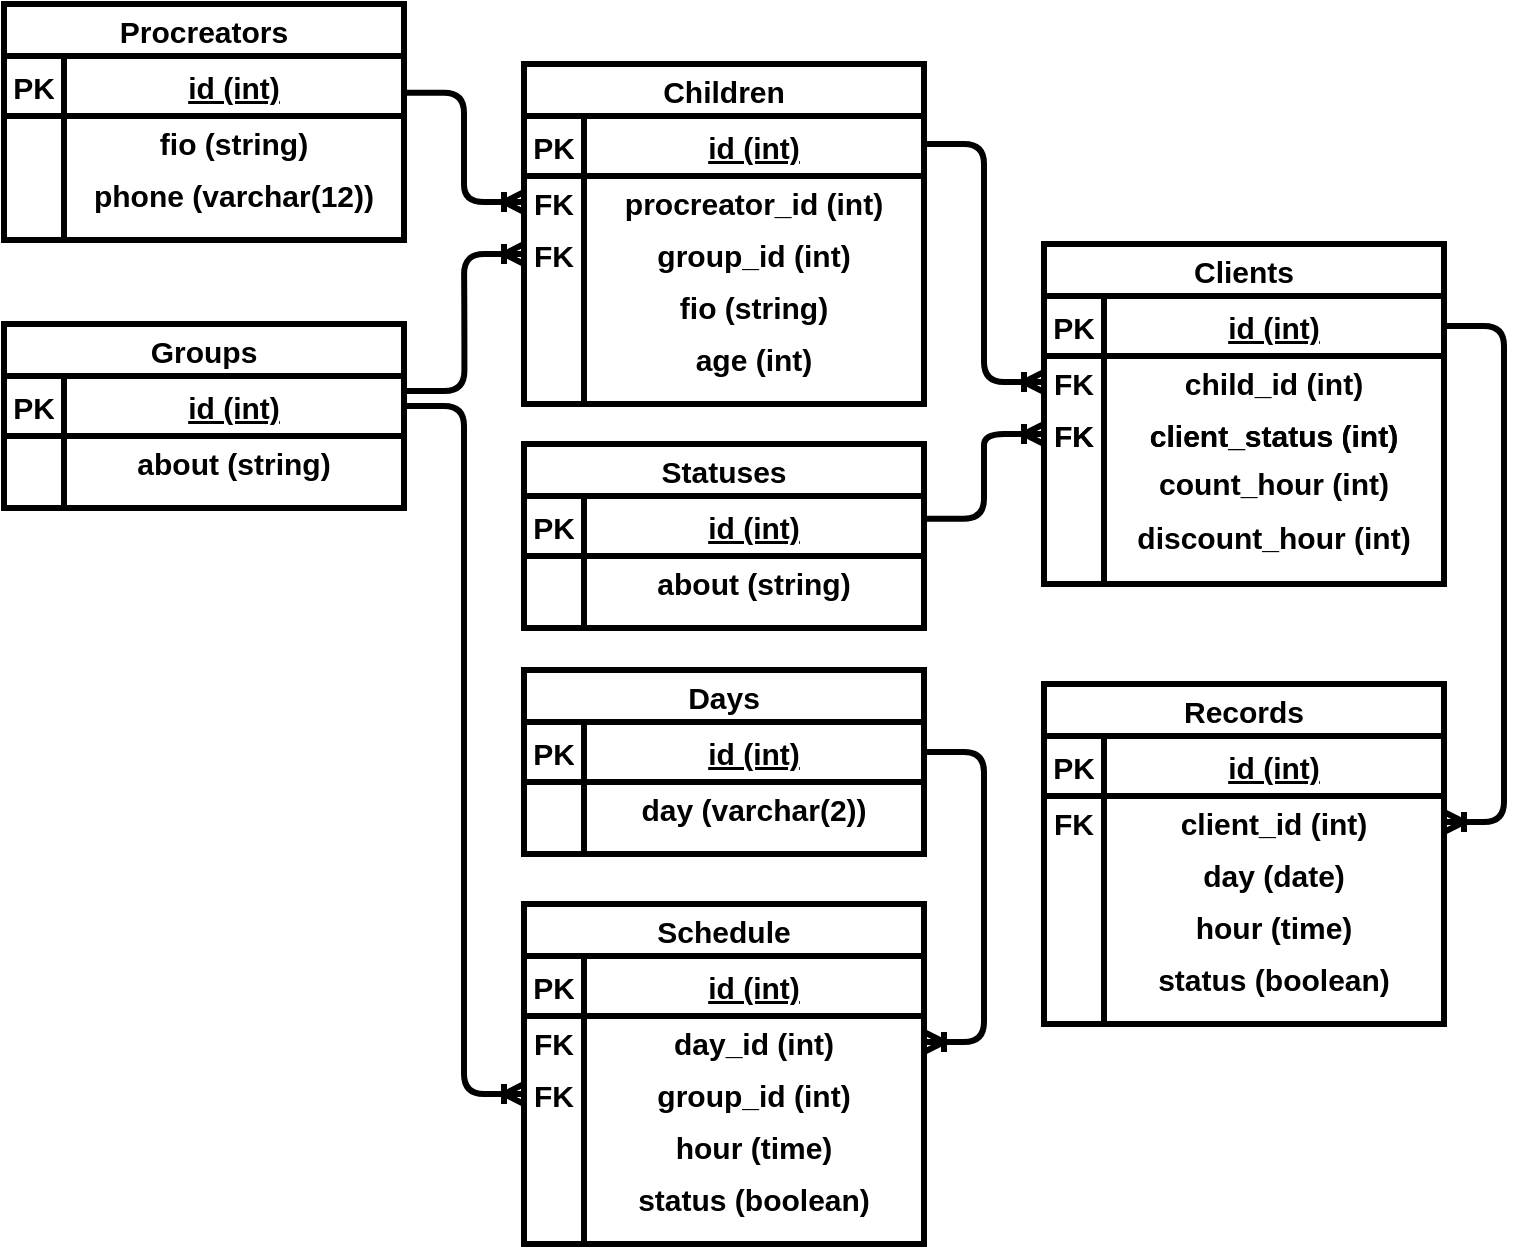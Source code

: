 <mxfile version="13.2.6" type="github">
  <diagram id="PJze8_PbKiR1325xx4xN" name="Page-1">
    <mxGraphModel dx="604" dy="959" grid="1" gridSize="10" guides="1" tooltips="1" connect="1" arrows="1" fold="1" page="1" pageScale="1" pageWidth="827" pageHeight="1169" math="0" shadow="0">
      <root>
        <mxCell id="0" />
        <mxCell id="1" parent="0" />
        <mxCell id="rnPItVgiRQsCZyyG9S52-30" value="Children" style="swimlane;fontStyle=1;childLayout=stackLayout;horizontal=1;startSize=26;horizontalStack=0;resizeParent=1;resizeParentMax=0;resizeLast=0;collapsible=1;marginBottom=0;align=center;fontSize=15;labelBackgroundColor=none;labelBorderColor=none;verticalAlign=middle;strokeWidth=3;" parent="1" vertex="1">
          <mxGeometry x="540" y="190" width="200" height="170" as="geometry" />
        </mxCell>
        <mxCell id="rnPItVgiRQsCZyyG9S52-31" value="id (int)" style="shape=partialRectangle;top=0;left=0;right=0;bottom=1;align=center;verticalAlign=middle;fillColor=none;spacingLeft=34;spacingRight=4;overflow=hidden;rotatable=0;points=[[0,0.5],[1,0.5]];portConstraint=eastwest;dropTarget=0;fontStyle=5;fontSize=15;labelBackgroundColor=none;labelBorderColor=none;strokeWidth=3;" parent="rnPItVgiRQsCZyyG9S52-30" vertex="1">
          <mxGeometry y="26" width="200" height="30" as="geometry" />
        </mxCell>
        <mxCell id="rnPItVgiRQsCZyyG9S52-32" value="PK" style="shape=partialRectangle;top=0;left=0;bottom=0;fillColor=none;align=center;verticalAlign=middle;spacingLeft=4;spacingRight=4;overflow=hidden;rotatable=0;points=[];portConstraint=eastwest;part=1;fontSize=15;labelBackgroundColor=none;labelBorderColor=none;strokeWidth=3;fontStyle=1" parent="rnPItVgiRQsCZyyG9S52-31" vertex="1" connectable="0">
          <mxGeometry width="30" height="30" as="geometry" />
        </mxCell>
        <mxCell id="rnPItVgiRQsCZyyG9S52-39" value="procreator_id (int)" style="shape=partialRectangle;top=0;left=0;right=0;bottom=0;align=center;verticalAlign=middle;fillColor=none;spacingLeft=34;spacingRight=4;overflow=hidden;rotatable=0;points=[[0,0.5],[1,0.5]];portConstraint=eastwest;dropTarget=0;fontSize=15;labelBackgroundColor=none;labelBorderColor=none;strokeWidth=3;fontStyle=1" parent="rnPItVgiRQsCZyyG9S52-30" vertex="1">
          <mxGeometry y="56" width="200" height="26" as="geometry" />
        </mxCell>
        <mxCell id="rnPItVgiRQsCZyyG9S52-40" value="FK" style="shape=partialRectangle;top=0;left=0;bottom=0;fillColor=none;align=center;verticalAlign=middle;spacingLeft=4;spacingRight=4;overflow=hidden;rotatable=0;points=[];portConstraint=eastwest;part=1;fontSize=15;labelBackgroundColor=none;labelBorderColor=none;strokeWidth=3;fontStyle=1" parent="rnPItVgiRQsCZyyG9S52-39" vertex="1" connectable="0">
          <mxGeometry width="30" height="26" as="geometry" />
        </mxCell>
        <mxCell id="rnPItVgiRQsCZyyG9S52-41" value="group_id (int)" style="shape=partialRectangle;top=0;left=0;right=0;bottom=0;align=center;verticalAlign=middle;fillColor=none;spacingLeft=34;spacingRight=4;overflow=hidden;rotatable=0;points=[[0,0.5],[1,0.5]];portConstraint=eastwest;dropTarget=0;fontSize=15;labelBackgroundColor=none;labelBorderColor=none;strokeWidth=3;fontStyle=1" parent="rnPItVgiRQsCZyyG9S52-30" vertex="1">
          <mxGeometry y="82" width="200" height="26" as="geometry" />
        </mxCell>
        <mxCell id="rnPItVgiRQsCZyyG9S52-42" value="FK" style="shape=partialRectangle;top=0;left=0;bottom=0;fillColor=none;align=center;verticalAlign=middle;spacingLeft=4;spacingRight=4;overflow=hidden;rotatable=0;points=[];portConstraint=eastwest;part=1;fontSize=15;labelBackgroundColor=none;labelBorderColor=none;strokeWidth=3;fontStyle=1" parent="rnPItVgiRQsCZyyG9S52-41" vertex="1" connectable="0">
          <mxGeometry width="30" height="26" as="geometry" />
        </mxCell>
        <mxCell id="rnPItVgiRQsCZyyG9S52-33" value="fio (string)" style="shape=partialRectangle;top=0;left=0;right=0;bottom=0;align=center;verticalAlign=middle;fillColor=none;spacingLeft=34;spacingRight=4;overflow=hidden;rotatable=0;points=[[0,0.5],[1,0.5]];portConstraint=eastwest;dropTarget=0;fontSize=15;labelBackgroundColor=none;labelBorderColor=none;strokeWidth=3;fontStyle=1" parent="rnPItVgiRQsCZyyG9S52-30" vertex="1">
          <mxGeometry y="108" width="200" height="26" as="geometry" />
        </mxCell>
        <mxCell id="rnPItVgiRQsCZyyG9S52-34" value="" style="shape=partialRectangle;top=0;left=0;bottom=0;fillColor=none;align=center;verticalAlign=middle;spacingLeft=4;spacingRight=4;overflow=hidden;rotatable=0;points=[];portConstraint=eastwest;part=1;fontSize=15;labelBackgroundColor=none;labelBorderColor=none;strokeWidth=3;fontStyle=1" parent="rnPItVgiRQsCZyyG9S52-33" vertex="1" connectable="0">
          <mxGeometry width="30" height="26" as="geometry" />
        </mxCell>
        <mxCell id="rnPItVgiRQsCZyyG9S52-35" value="age (int)" style="shape=partialRectangle;top=0;left=0;right=0;bottom=0;align=center;verticalAlign=middle;fillColor=none;spacingLeft=34;spacingRight=4;overflow=hidden;rotatable=0;points=[[0,0.5],[1,0.5]];portConstraint=eastwest;dropTarget=0;fontSize=15;labelBackgroundColor=none;labelBorderColor=none;strokeWidth=3;fontStyle=1" parent="rnPItVgiRQsCZyyG9S52-30" vertex="1">
          <mxGeometry y="134" width="200" height="26" as="geometry" />
        </mxCell>
        <mxCell id="rnPItVgiRQsCZyyG9S52-36" value="" style="shape=partialRectangle;top=0;left=0;bottom=0;fillColor=none;align=center;verticalAlign=middle;spacingLeft=4;spacingRight=4;overflow=hidden;rotatable=0;points=[];portConstraint=eastwest;part=1;fontSize=15;labelBackgroundColor=none;labelBorderColor=none;strokeWidth=3;fontStyle=1" parent="rnPItVgiRQsCZyyG9S52-35" vertex="1" connectable="0">
          <mxGeometry width="30" height="26" as="geometry" />
        </mxCell>
        <mxCell id="rnPItVgiRQsCZyyG9S52-37" value="" style="shape=partialRectangle;top=0;left=0;right=0;bottom=0;align=center;verticalAlign=middle;fillColor=none;spacingLeft=34;spacingRight=4;overflow=hidden;rotatable=0;points=[[0,0.5],[1,0.5]];portConstraint=eastwest;dropTarget=0;fontSize=15;labelBackgroundColor=none;labelBorderColor=none;strokeWidth=3;fontStyle=1" parent="rnPItVgiRQsCZyyG9S52-30" vertex="1">
          <mxGeometry y="160" width="200" height="10" as="geometry" />
        </mxCell>
        <mxCell id="rnPItVgiRQsCZyyG9S52-38" value="" style="shape=partialRectangle;top=0;left=0;bottom=0;fillColor=none;align=center;verticalAlign=middle;spacingLeft=4;spacingRight=4;overflow=hidden;rotatable=0;points=[];portConstraint=eastwest;part=1;fontSize=15;labelBackgroundColor=none;labelBorderColor=none;strokeWidth=3;fontStyle=1" parent="rnPItVgiRQsCZyyG9S52-37" vertex="1" connectable="0">
          <mxGeometry width="30" height="10" as="geometry" />
        </mxCell>
        <mxCell id="rnPItVgiRQsCZyyG9S52-2" value="Procreators" style="swimlane;fontStyle=1;childLayout=stackLayout;horizontal=1;startSize=26;horizontalStack=0;resizeParent=1;resizeParentMax=0;resizeLast=0;collapsible=1;marginBottom=0;align=center;fontSize=15;labelBackgroundColor=none;labelBorderColor=none;verticalAlign=middle;strokeWidth=3;" parent="1" vertex="1">
          <mxGeometry x="280" y="160" width="200" height="118" as="geometry" />
        </mxCell>
        <mxCell id="rnPItVgiRQsCZyyG9S52-3" value="id (int)" style="shape=partialRectangle;top=0;left=0;right=0;bottom=1;align=center;verticalAlign=middle;fillColor=none;spacingLeft=34;spacingRight=4;overflow=hidden;rotatable=0;points=[[0,0.5],[1,0.5]];portConstraint=eastwest;dropTarget=0;fontStyle=5;fontSize=15;labelBackgroundColor=none;labelBorderColor=none;strokeWidth=3;" parent="rnPItVgiRQsCZyyG9S52-2" vertex="1">
          <mxGeometry y="26" width="200" height="30" as="geometry" />
        </mxCell>
        <mxCell id="rnPItVgiRQsCZyyG9S52-4" value="PK" style="shape=partialRectangle;top=0;left=0;bottom=0;fillColor=none;align=center;verticalAlign=middle;spacingLeft=4;spacingRight=4;overflow=hidden;rotatable=0;points=[];portConstraint=eastwest;part=1;fontSize=15;labelBackgroundColor=none;labelBorderColor=none;strokeWidth=3;fontStyle=1" parent="rnPItVgiRQsCZyyG9S52-3" vertex="1" connectable="0">
          <mxGeometry width="30" height="30" as="geometry" />
        </mxCell>
        <mxCell id="rnPItVgiRQsCZyyG9S52-5" value="fio (string)" style="shape=partialRectangle;top=0;left=0;right=0;bottom=0;align=center;verticalAlign=middle;fillColor=none;spacingLeft=34;spacingRight=4;overflow=hidden;rotatable=0;points=[[0,0.5],[1,0.5]];portConstraint=eastwest;dropTarget=0;fontSize=15;labelBackgroundColor=none;labelBorderColor=none;strokeWidth=3;fontStyle=1" parent="rnPItVgiRQsCZyyG9S52-2" vertex="1">
          <mxGeometry y="56" width="200" height="26" as="geometry" />
        </mxCell>
        <mxCell id="rnPItVgiRQsCZyyG9S52-6" value="" style="shape=partialRectangle;top=0;left=0;bottom=0;fillColor=none;align=center;verticalAlign=middle;spacingLeft=4;spacingRight=4;overflow=hidden;rotatable=0;points=[];portConstraint=eastwest;part=1;fontSize=15;labelBackgroundColor=none;labelBorderColor=none;strokeWidth=3;fontStyle=1" parent="rnPItVgiRQsCZyyG9S52-5" vertex="1" connectable="0">
          <mxGeometry width="30" height="26" as="geometry" />
        </mxCell>
        <mxCell id="rnPItVgiRQsCZyyG9S52-7" value="phone (varchar(12))" style="shape=partialRectangle;top=0;left=0;right=0;bottom=0;align=center;verticalAlign=middle;fillColor=none;spacingLeft=34;spacingRight=4;overflow=hidden;rotatable=0;points=[[0,0.5],[1,0.5]];portConstraint=eastwest;dropTarget=0;fontSize=15;labelBackgroundColor=none;labelBorderColor=none;strokeWidth=3;fontStyle=1" parent="rnPItVgiRQsCZyyG9S52-2" vertex="1">
          <mxGeometry y="82" width="200" height="26" as="geometry" />
        </mxCell>
        <mxCell id="rnPItVgiRQsCZyyG9S52-8" value="" style="shape=partialRectangle;top=0;left=0;bottom=0;fillColor=none;align=center;verticalAlign=middle;spacingLeft=4;spacingRight=4;overflow=hidden;rotatable=0;points=[];portConstraint=eastwest;part=1;fontSize=15;labelBackgroundColor=none;labelBorderColor=none;strokeWidth=3;fontStyle=1" parent="rnPItVgiRQsCZyyG9S52-7" vertex="1" connectable="0">
          <mxGeometry width="30" height="26" as="geometry" />
        </mxCell>
        <mxCell id="rnPItVgiRQsCZyyG9S52-11" value="" style="shape=partialRectangle;top=0;left=0;right=0;bottom=0;align=center;verticalAlign=middle;fillColor=none;spacingLeft=34;spacingRight=4;overflow=hidden;rotatable=0;points=[[0,0.5],[1,0.5]];portConstraint=eastwest;dropTarget=0;fontSize=15;labelBackgroundColor=none;labelBorderColor=none;strokeWidth=3;fontStyle=1" parent="rnPItVgiRQsCZyyG9S52-2" vertex="1">
          <mxGeometry y="108" width="200" height="10" as="geometry" />
        </mxCell>
        <mxCell id="rnPItVgiRQsCZyyG9S52-12" value="" style="shape=partialRectangle;top=0;left=0;bottom=0;fillColor=none;align=center;verticalAlign=middle;spacingLeft=4;spacingRight=4;overflow=hidden;rotatable=0;points=[];portConstraint=eastwest;part=1;fontSize=15;labelBackgroundColor=none;labelBorderColor=none;strokeWidth=3;fontStyle=1" parent="rnPItVgiRQsCZyyG9S52-11" vertex="1" connectable="0">
          <mxGeometry width="30" height="10" as="geometry" />
        </mxCell>
        <mxCell id="rnPItVgiRQsCZyyG9S52-20" value="Groups" style="swimlane;fontStyle=1;childLayout=stackLayout;horizontal=1;startSize=26;horizontalStack=0;resizeParent=1;resizeParentMax=0;resizeLast=0;collapsible=1;marginBottom=0;align=center;fontSize=15;labelBackgroundColor=none;labelBorderColor=none;verticalAlign=middle;strokeWidth=3;" parent="1" vertex="1">
          <mxGeometry x="280" y="320" width="200" height="92" as="geometry" />
        </mxCell>
        <mxCell id="rnPItVgiRQsCZyyG9S52-21" value="id (int)" style="shape=partialRectangle;top=0;left=0;right=0;bottom=1;align=center;verticalAlign=middle;fillColor=none;spacingLeft=34;spacingRight=4;overflow=hidden;rotatable=0;points=[[0,0.5],[1,0.5]];portConstraint=eastwest;dropTarget=0;fontStyle=5;fontSize=15;labelBackgroundColor=none;labelBorderColor=none;strokeWidth=3;" parent="rnPItVgiRQsCZyyG9S52-20" vertex="1">
          <mxGeometry y="26" width="200" height="30" as="geometry" />
        </mxCell>
        <mxCell id="rnPItVgiRQsCZyyG9S52-22" value="PK" style="shape=partialRectangle;top=0;left=0;bottom=0;fillColor=none;align=center;verticalAlign=middle;spacingLeft=4;spacingRight=4;overflow=hidden;rotatable=0;points=[];portConstraint=eastwest;part=1;fontSize=15;labelBackgroundColor=none;labelBorderColor=none;strokeWidth=3;fontStyle=1" parent="rnPItVgiRQsCZyyG9S52-21" vertex="1" connectable="0">
          <mxGeometry width="30" height="30" as="geometry" />
        </mxCell>
        <mxCell id="rnPItVgiRQsCZyyG9S52-23" value="about (string)" style="shape=partialRectangle;top=0;left=0;right=0;bottom=0;align=center;verticalAlign=middle;fillColor=none;spacingLeft=34;spacingRight=4;overflow=hidden;rotatable=0;points=[[0,0.5],[1,0.5]];portConstraint=eastwest;dropTarget=0;fontSize=15;labelBackgroundColor=none;labelBorderColor=none;strokeWidth=3;fontStyle=1" parent="rnPItVgiRQsCZyyG9S52-20" vertex="1">
          <mxGeometry y="56" width="200" height="26" as="geometry" />
        </mxCell>
        <mxCell id="rnPItVgiRQsCZyyG9S52-24" value="" style="shape=partialRectangle;top=0;left=0;bottom=0;fillColor=none;align=center;verticalAlign=middle;spacingLeft=4;spacingRight=4;overflow=hidden;rotatable=0;points=[];portConstraint=eastwest;part=1;fontSize=15;labelBackgroundColor=none;labelBorderColor=none;strokeWidth=3;fontStyle=1" parent="rnPItVgiRQsCZyyG9S52-23" vertex="1" connectable="0">
          <mxGeometry width="30" height="26" as="geometry" />
        </mxCell>
        <mxCell id="rnPItVgiRQsCZyyG9S52-27" value="" style="shape=partialRectangle;top=0;left=0;right=0;bottom=0;align=center;verticalAlign=middle;fillColor=none;spacingLeft=34;spacingRight=4;overflow=hidden;rotatable=0;points=[[0,0.5],[1,0.5]];portConstraint=eastwest;dropTarget=0;fontSize=15;labelBackgroundColor=none;labelBorderColor=none;strokeWidth=3;fontStyle=1" parent="rnPItVgiRQsCZyyG9S52-20" vertex="1">
          <mxGeometry y="82" width="200" height="10" as="geometry" />
        </mxCell>
        <mxCell id="rnPItVgiRQsCZyyG9S52-28" value="" style="shape=partialRectangle;top=0;left=0;bottom=0;fillColor=none;align=center;verticalAlign=middle;spacingLeft=4;spacingRight=4;overflow=hidden;rotatable=0;points=[];portConstraint=eastwest;part=1;fontSize=15;labelBackgroundColor=none;labelBorderColor=none;strokeWidth=3;fontStyle=1" parent="rnPItVgiRQsCZyyG9S52-27" vertex="1" connectable="0">
          <mxGeometry width="30" height="10" as="geometry" />
        </mxCell>
        <mxCell id="rnPItVgiRQsCZyyG9S52-96" value="" style="edgeStyle=entityRelationEdgeStyle;fontSize=15;endArrow=ERoneToMany;align=center;exitX=1;exitY=0.611;exitDx=0;exitDy=0;exitPerimeter=0;labelBackgroundColor=none;labelBorderColor=none;verticalAlign=middle;strokeWidth=3;fontStyle=1" parent="1" source="rnPItVgiRQsCZyyG9S52-3" target="rnPItVgiRQsCZyyG9S52-39" edge="1">
          <mxGeometry width="100" height="100" relative="1" as="geometry">
            <mxPoint x="480" y="210" as="sourcePoint" />
            <mxPoint x="580" y="100" as="targetPoint" />
          </mxGeometry>
        </mxCell>
        <mxCell id="rnPItVgiRQsCZyyG9S52-97" value="" style="edgeStyle=entityRelationEdgeStyle;fontSize=15;endArrow=ERoneToMany;align=center;exitX=1.001;exitY=0.249;exitDx=0;exitDy=0;labelBackgroundColor=none;labelBorderColor=none;verticalAlign=middle;entryX=0;entryY=0.5;entryDx=0;entryDy=0;exitPerimeter=0;strokeWidth=3;fontStyle=1" parent="1" source="rnPItVgiRQsCZyyG9S52-21" target="rnPItVgiRQsCZyyG9S52-41" edge="1">
          <mxGeometry width="100" height="100" relative="1" as="geometry">
            <mxPoint x="520" y="385.33" as="sourcePoint" />
            <mxPoint x="580" y="440" as="targetPoint" />
          </mxGeometry>
        </mxCell>
        <mxCell id="rnPItVgiRQsCZyyG9S52-67" value="Statuses" style="swimlane;fontStyle=1;childLayout=stackLayout;horizontal=1;startSize=26;horizontalStack=0;resizeParent=1;resizeParentMax=0;resizeLast=0;collapsible=1;marginBottom=0;align=center;fontSize=15;labelBackgroundColor=none;labelBorderColor=none;verticalAlign=middle;strokeWidth=3;" parent="1" vertex="1">
          <mxGeometry x="540" y="380" width="200" height="92" as="geometry" />
        </mxCell>
        <mxCell id="rnPItVgiRQsCZyyG9S52-68" value="id (int)" style="shape=partialRectangle;top=0;left=0;right=0;bottom=1;align=center;verticalAlign=middle;fillColor=none;spacingLeft=34;spacingRight=4;overflow=hidden;rotatable=0;points=[[0,0.5],[1,0.5]];portConstraint=eastwest;dropTarget=0;fontStyle=5;fontSize=15;labelBackgroundColor=none;labelBorderColor=none;strokeWidth=3;" parent="rnPItVgiRQsCZyyG9S52-67" vertex="1">
          <mxGeometry y="26" width="200" height="30" as="geometry" />
        </mxCell>
        <mxCell id="rnPItVgiRQsCZyyG9S52-69" value="PK" style="shape=partialRectangle;top=0;left=0;bottom=0;fillColor=none;align=center;verticalAlign=middle;spacingLeft=4;spacingRight=4;overflow=hidden;rotatable=0;points=[];portConstraint=eastwest;part=1;fontSize=15;labelBackgroundColor=none;labelBorderColor=none;strokeWidth=3;fontStyle=1" parent="rnPItVgiRQsCZyyG9S52-68" vertex="1" connectable="0">
          <mxGeometry width="30" height="30" as="geometry" />
        </mxCell>
        <mxCell id="rnPItVgiRQsCZyyG9S52-70" value="about (string)" style="shape=partialRectangle;top=0;left=0;right=0;bottom=0;align=center;verticalAlign=middle;fillColor=none;spacingLeft=34;spacingRight=4;overflow=hidden;rotatable=0;points=[[0,0.5],[1,0.5]];portConstraint=eastwest;dropTarget=0;fontSize=15;labelBackgroundColor=none;labelBorderColor=none;strokeWidth=3;fontStyle=1" parent="rnPItVgiRQsCZyyG9S52-67" vertex="1">
          <mxGeometry y="56" width="200" height="26" as="geometry" />
        </mxCell>
        <mxCell id="rnPItVgiRQsCZyyG9S52-71" value="" style="shape=partialRectangle;top=0;left=0;bottom=0;fillColor=none;align=center;verticalAlign=middle;spacingLeft=4;spacingRight=4;overflow=hidden;rotatable=0;points=[];portConstraint=eastwest;part=1;fontSize=15;labelBackgroundColor=none;labelBorderColor=none;strokeWidth=3;fontStyle=1" parent="rnPItVgiRQsCZyyG9S52-70" vertex="1" connectable="0">
          <mxGeometry width="30" height="26" as="geometry" />
        </mxCell>
        <mxCell id="rnPItVgiRQsCZyyG9S52-72" value="" style="shape=partialRectangle;top=0;left=0;right=0;bottom=0;align=center;verticalAlign=middle;fillColor=none;spacingLeft=34;spacingRight=4;overflow=hidden;rotatable=0;points=[[0,0.5],[1,0.5]];portConstraint=eastwest;dropTarget=0;fontSize=15;labelBackgroundColor=none;labelBorderColor=none;strokeWidth=3;fontStyle=1" parent="rnPItVgiRQsCZyyG9S52-67" vertex="1">
          <mxGeometry y="82" width="200" height="10" as="geometry" />
        </mxCell>
        <mxCell id="rnPItVgiRQsCZyyG9S52-73" value="" style="shape=partialRectangle;top=0;left=0;bottom=0;fillColor=none;align=center;verticalAlign=middle;spacingLeft=4;spacingRight=4;overflow=hidden;rotatable=0;points=[];portConstraint=eastwest;part=1;fontSize=15;labelBackgroundColor=none;labelBorderColor=none;strokeWidth=3;fontStyle=1" parent="rnPItVgiRQsCZyyG9S52-72" vertex="1" connectable="0">
          <mxGeometry width="30" height="10" as="geometry" />
        </mxCell>
        <mxCell id="rnPItVgiRQsCZyyG9S52-43" value="Days" style="swimlane;fontStyle=1;childLayout=stackLayout;horizontal=1;startSize=26;horizontalStack=0;resizeParent=1;resizeParentMax=0;resizeLast=0;collapsible=1;marginBottom=0;align=center;fontSize=15;labelBackgroundColor=none;labelBorderColor=none;verticalAlign=middle;strokeWidth=3;" parent="1" vertex="1">
          <mxGeometry x="540" y="493" width="200" height="92" as="geometry" />
        </mxCell>
        <mxCell id="rnPItVgiRQsCZyyG9S52-44" value="id (int)" style="shape=partialRectangle;top=0;left=0;right=0;bottom=1;align=center;verticalAlign=middle;fillColor=none;spacingLeft=34;spacingRight=4;overflow=hidden;rotatable=0;points=[[0,0.5],[1,0.5]];portConstraint=eastwest;dropTarget=0;fontStyle=5;fontSize=15;labelBackgroundColor=none;labelBorderColor=none;strokeWidth=3;" parent="rnPItVgiRQsCZyyG9S52-43" vertex="1">
          <mxGeometry y="26" width="200" height="30" as="geometry" />
        </mxCell>
        <mxCell id="rnPItVgiRQsCZyyG9S52-45" value="PK" style="shape=partialRectangle;top=0;left=0;bottom=0;fillColor=none;align=center;verticalAlign=middle;spacingLeft=4;spacingRight=4;overflow=hidden;rotatable=0;points=[];portConstraint=eastwest;part=1;fontSize=15;labelBackgroundColor=none;labelBorderColor=none;strokeWidth=3;fontStyle=1" parent="rnPItVgiRQsCZyyG9S52-44" vertex="1" connectable="0">
          <mxGeometry width="30" height="30" as="geometry" />
        </mxCell>
        <mxCell id="rnPItVgiRQsCZyyG9S52-46" value="day (varchar(2))" style="shape=partialRectangle;top=0;left=0;right=0;bottom=0;align=center;verticalAlign=middle;fillColor=none;spacingLeft=34;spacingRight=4;overflow=hidden;rotatable=0;points=[[0,0.5],[1,0.5]];portConstraint=eastwest;dropTarget=0;fontSize=15;labelBackgroundColor=none;labelBorderColor=none;strokeWidth=3;fontStyle=1" parent="rnPItVgiRQsCZyyG9S52-43" vertex="1">
          <mxGeometry y="56" width="200" height="26" as="geometry" />
        </mxCell>
        <mxCell id="rnPItVgiRQsCZyyG9S52-47" value="" style="shape=partialRectangle;top=0;left=0;bottom=0;fillColor=none;align=center;verticalAlign=middle;spacingLeft=4;spacingRight=4;overflow=hidden;rotatable=0;points=[];portConstraint=eastwest;part=1;fontSize=15;labelBackgroundColor=none;labelBorderColor=none;strokeWidth=3;fontStyle=1" parent="rnPItVgiRQsCZyyG9S52-46" vertex="1" connectable="0">
          <mxGeometry width="30" height="26" as="geometry" />
        </mxCell>
        <mxCell id="rnPItVgiRQsCZyyG9S52-48" value="" style="shape=partialRectangle;top=0;left=0;right=0;bottom=0;align=center;verticalAlign=middle;fillColor=none;spacingLeft=34;spacingRight=4;overflow=hidden;rotatable=0;points=[[0,0.5],[1,0.5]];portConstraint=eastwest;dropTarget=0;fontSize=15;labelBackgroundColor=none;labelBorderColor=none;strokeWidth=3;fontStyle=1" parent="rnPItVgiRQsCZyyG9S52-43" vertex="1">
          <mxGeometry y="82" width="200" height="10" as="geometry" />
        </mxCell>
        <mxCell id="rnPItVgiRQsCZyyG9S52-49" value="" style="shape=partialRectangle;top=0;left=0;bottom=0;fillColor=none;align=center;verticalAlign=middle;spacingLeft=4;spacingRight=4;overflow=hidden;rotatable=0;points=[];portConstraint=eastwest;part=1;fontSize=15;labelBackgroundColor=none;labelBorderColor=none;strokeWidth=3;fontStyle=1" parent="rnPItVgiRQsCZyyG9S52-48" vertex="1" connectable="0">
          <mxGeometry width="30" height="10" as="geometry" />
        </mxCell>
        <mxCell id="rnPItVgiRQsCZyyG9S52-50" value="Schedule" style="swimlane;fontStyle=1;childLayout=stackLayout;horizontal=1;startSize=26;horizontalStack=0;resizeParent=1;resizeParentMax=0;resizeLast=0;collapsible=1;marginBottom=0;align=center;fontSize=15;labelBackgroundColor=none;labelBorderColor=none;verticalAlign=middle;strokeWidth=3;" parent="1" vertex="1">
          <mxGeometry x="540" y="610" width="200" height="170" as="geometry" />
        </mxCell>
        <mxCell id="rnPItVgiRQsCZyyG9S52-51" value="id (int)" style="shape=partialRectangle;top=0;left=0;right=0;bottom=1;align=center;verticalAlign=middle;fillColor=none;spacingLeft=34;spacingRight=4;overflow=hidden;rotatable=0;points=[[0,0.5],[1,0.5]];portConstraint=eastwest;dropTarget=0;fontStyle=5;fontSize=15;labelBackgroundColor=none;labelBorderColor=none;strokeWidth=3;" parent="rnPItVgiRQsCZyyG9S52-50" vertex="1">
          <mxGeometry y="26" width="200" height="30" as="geometry" />
        </mxCell>
        <mxCell id="rnPItVgiRQsCZyyG9S52-52" value="PK" style="shape=partialRectangle;top=0;left=0;bottom=0;fillColor=none;align=center;verticalAlign=middle;spacingLeft=4;spacingRight=4;overflow=hidden;rotatable=0;points=[];portConstraint=eastwest;part=1;fontSize=15;labelBackgroundColor=none;labelBorderColor=none;strokeWidth=3;fontStyle=1" parent="rnPItVgiRQsCZyyG9S52-51" vertex="1" connectable="0">
          <mxGeometry width="30" height="30" as="geometry" />
        </mxCell>
        <mxCell id="rnPItVgiRQsCZyyG9S52-53" value="day_id (int)" style="shape=partialRectangle;top=0;left=0;right=0;bottom=0;align=center;verticalAlign=middle;fillColor=none;spacingLeft=34;spacingRight=4;overflow=hidden;rotatable=0;points=[[0,0.5],[1,0.5]];portConstraint=eastwest;dropTarget=0;fontSize=15;labelBackgroundColor=none;labelBorderColor=none;strokeWidth=3;fontStyle=1" parent="rnPItVgiRQsCZyyG9S52-50" vertex="1">
          <mxGeometry y="56" width="200" height="26" as="geometry" />
        </mxCell>
        <mxCell id="rnPItVgiRQsCZyyG9S52-54" value="FK" style="shape=partialRectangle;top=0;left=0;bottom=0;fillColor=none;align=center;verticalAlign=middle;spacingLeft=4;spacingRight=4;overflow=hidden;rotatable=0;points=[];portConstraint=eastwest;part=1;fontSize=15;labelBackgroundColor=none;labelBorderColor=none;strokeWidth=3;fontStyle=1" parent="rnPItVgiRQsCZyyG9S52-53" vertex="1" connectable="0">
          <mxGeometry width="30" height="26" as="geometry" />
        </mxCell>
        <mxCell id="rnPItVgiRQsCZyyG9S52-55" value="group_id (int)" style="shape=partialRectangle;top=0;left=0;right=0;bottom=0;align=center;verticalAlign=middle;fillColor=none;spacingLeft=34;spacingRight=4;overflow=hidden;rotatable=0;points=[[0,0.5],[1,0.5]];portConstraint=eastwest;dropTarget=0;fontSize=15;labelBackgroundColor=none;labelBorderColor=none;strokeWidth=3;fontStyle=1" parent="rnPItVgiRQsCZyyG9S52-50" vertex="1">
          <mxGeometry y="82" width="200" height="26" as="geometry" />
        </mxCell>
        <mxCell id="rnPItVgiRQsCZyyG9S52-56" value="FK" style="shape=partialRectangle;top=0;left=0;bottom=0;fillColor=none;align=center;verticalAlign=middle;spacingLeft=4;spacingRight=4;overflow=hidden;rotatable=0;points=[];portConstraint=eastwest;part=1;fontSize=15;labelBackgroundColor=none;labelBorderColor=none;strokeWidth=3;fontStyle=1" parent="rnPItVgiRQsCZyyG9S52-55" vertex="1" connectable="0">
          <mxGeometry width="30" height="26" as="geometry" />
        </mxCell>
        <mxCell id="rnPItVgiRQsCZyyG9S52-57" value="hour (time)" style="shape=partialRectangle;top=0;left=0;right=0;bottom=0;align=center;verticalAlign=middle;fillColor=none;spacingLeft=34;spacingRight=4;overflow=hidden;rotatable=0;points=[[0,0.5],[1,0.5]];portConstraint=eastwest;dropTarget=0;fontSize=15;labelBackgroundColor=none;labelBorderColor=none;strokeWidth=3;fontStyle=1" parent="rnPItVgiRQsCZyyG9S52-50" vertex="1">
          <mxGeometry y="108" width="200" height="26" as="geometry" />
        </mxCell>
        <mxCell id="rnPItVgiRQsCZyyG9S52-58" value="" style="shape=partialRectangle;top=0;left=0;bottom=0;fillColor=none;align=center;verticalAlign=middle;spacingLeft=4;spacingRight=4;overflow=hidden;rotatable=0;points=[];portConstraint=eastwest;part=1;fontSize=15;labelBackgroundColor=none;labelBorderColor=none;strokeWidth=3;fontStyle=1" parent="rnPItVgiRQsCZyyG9S52-57" vertex="1" connectable="0">
          <mxGeometry width="30" height="26" as="geometry" />
        </mxCell>
        <mxCell id="rnPItVgiRQsCZyyG9S52-59" value="status (boolean)" style="shape=partialRectangle;top=0;left=0;right=0;bottom=0;align=center;verticalAlign=middle;fillColor=none;spacingLeft=34;spacingRight=4;overflow=hidden;rotatable=0;points=[[0,0.5],[1,0.5]];portConstraint=eastwest;dropTarget=0;fontSize=15;labelBackgroundColor=none;labelBorderColor=none;strokeWidth=3;fontStyle=1" parent="rnPItVgiRQsCZyyG9S52-50" vertex="1">
          <mxGeometry y="134" width="200" height="26" as="geometry" />
        </mxCell>
        <mxCell id="rnPItVgiRQsCZyyG9S52-60" value="" style="shape=partialRectangle;top=0;left=0;bottom=0;fillColor=none;align=center;verticalAlign=middle;spacingLeft=4;spacingRight=4;overflow=hidden;rotatable=0;points=[];portConstraint=eastwest;part=1;fontSize=15;labelBackgroundColor=none;labelBorderColor=none;strokeWidth=3;fontStyle=1" parent="rnPItVgiRQsCZyyG9S52-59" vertex="1" connectable="0">
          <mxGeometry width="30" height="26" as="geometry" />
        </mxCell>
        <mxCell id="rnPItVgiRQsCZyyG9S52-61" value="" style="shape=partialRectangle;top=0;left=0;right=0;bottom=0;align=center;verticalAlign=middle;fillColor=none;spacingLeft=34;spacingRight=4;overflow=hidden;rotatable=0;points=[[0,0.5],[1,0.5]];portConstraint=eastwest;dropTarget=0;fontSize=15;labelBackgroundColor=none;labelBorderColor=none;strokeWidth=3;fontStyle=1" parent="rnPItVgiRQsCZyyG9S52-50" vertex="1">
          <mxGeometry y="160" width="200" height="10" as="geometry" />
        </mxCell>
        <mxCell id="rnPItVgiRQsCZyyG9S52-62" value="" style="shape=partialRectangle;top=0;left=0;bottom=0;fillColor=none;align=center;verticalAlign=middle;spacingLeft=4;spacingRight=4;overflow=hidden;rotatable=0;points=[];portConstraint=eastwest;part=1;fontSize=15;labelBackgroundColor=none;labelBorderColor=none;strokeWidth=3;fontStyle=1" parent="rnPItVgiRQsCZyyG9S52-61" vertex="1" connectable="0">
          <mxGeometry width="30" height="10" as="geometry" />
        </mxCell>
        <mxCell id="rnPItVgiRQsCZyyG9S52-98" value="" style="edgeStyle=entityRelationEdgeStyle;fontSize=15;endArrow=ERoneToMany;align=center;exitX=1;exitY=0.5;exitDx=0;exitDy=0;labelBackgroundColor=none;labelBorderColor=none;verticalAlign=middle;entryX=0;entryY=0.5;entryDx=0;entryDy=0;strokeWidth=3;fontStyle=1" parent="1" source="rnPItVgiRQsCZyyG9S52-21" target="rnPItVgiRQsCZyyG9S52-55" edge="1">
          <mxGeometry width="100" height="100" relative="1" as="geometry">
            <mxPoint x="400.0" y="558.47" as="sourcePoint" />
            <mxPoint x="480" y="560" as="targetPoint" />
          </mxGeometry>
        </mxCell>
        <mxCell id="rnPItVgiRQsCZyyG9S52-74" value="Clients" style="swimlane;fontStyle=1;childLayout=stackLayout;horizontal=1;startSize=26;horizontalStack=0;resizeParent=1;resizeParentMax=0;resizeLast=0;collapsible=1;marginBottom=0;align=center;fontSize=15;labelBackgroundColor=none;labelBorderColor=none;verticalAlign=middle;strokeWidth=3;" parent="1" vertex="1">
          <mxGeometry x="800" y="280" width="200" height="170" as="geometry" />
        </mxCell>
        <mxCell id="rnPItVgiRQsCZyyG9S52-75" value="id (int)" style="shape=partialRectangle;top=0;left=0;right=0;bottom=1;align=center;verticalAlign=middle;fillColor=none;spacingLeft=34;spacingRight=4;overflow=hidden;rotatable=0;points=[[0,0.5],[1,0.5]];portConstraint=eastwest;dropTarget=0;fontStyle=5;fontSize=15;labelBackgroundColor=none;labelBorderColor=none;strokeWidth=3;" parent="rnPItVgiRQsCZyyG9S52-74" vertex="1">
          <mxGeometry y="26" width="200" height="30" as="geometry" />
        </mxCell>
        <mxCell id="rnPItVgiRQsCZyyG9S52-76" value="PK" style="shape=partialRectangle;top=0;left=0;bottom=0;fillColor=none;align=center;verticalAlign=middle;spacingLeft=4;spacingRight=4;overflow=hidden;rotatable=0;points=[];portConstraint=eastwest;part=1;fontSize=15;labelBackgroundColor=none;labelBorderColor=none;strokeWidth=3;fontStyle=1" parent="rnPItVgiRQsCZyyG9S52-75" vertex="1" connectable="0">
          <mxGeometry width="30" height="30" as="geometry" />
        </mxCell>
        <mxCell id="rnPItVgiRQsCZyyG9S52-77" value="child_id (int)" style="shape=partialRectangle;top=0;left=0;right=0;bottom=0;align=center;verticalAlign=middle;fillColor=none;spacingLeft=34;spacingRight=4;overflow=hidden;rotatable=0;points=[[0,0.5],[1,0.5]];portConstraint=eastwest;dropTarget=0;fontSize=15;labelBackgroundColor=none;labelBorderColor=none;strokeWidth=3;fontStyle=1" parent="rnPItVgiRQsCZyyG9S52-74" vertex="1">
          <mxGeometry y="56" width="200" height="26" as="geometry" />
        </mxCell>
        <mxCell id="rnPItVgiRQsCZyyG9S52-78" value="FK" style="shape=partialRectangle;top=0;left=0;bottom=0;fillColor=none;align=center;verticalAlign=middle;spacingLeft=4;spacingRight=4;overflow=hidden;rotatable=0;points=[];portConstraint=eastwest;part=1;fontSize=15;labelBackgroundColor=none;labelBorderColor=none;strokeWidth=3;fontStyle=1" parent="rnPItVgiRQsCZyyG9S52-77" vertex="1" connectable="0">
          <mxGeometry width="30" height="26" as="geometry" />
        </mxCell>
        <mxCell id="rnPItVgiRQsCZyyG9S52-79" value="client_status (int)" style="shape=partialRectangle;top=0;left=0;right=0;bottom=0;align=center;verticalAlign=middle;fillColor=none;spacingLeft=34;spacingRight=4;overflow=hidden;rotatable=0;points=[[0,0.5],[1,0.5]];portConstraint=eastwest;dropTarget=0;fontSize=15;labelBackgroundColor=none;labelBorderColor=none;strokeWidth=3;fontStyle=1" parent="rnPItVgiRQsCZyyG9S52-74" vertex="1">
          <mxGeometry y="82" width="200" height="26" as="geometry" />
        </mxCell>
        <mxCell id="rnPItVgiRQsCZyyG9S52-80" value="FK" style="shape=partialRectangle;top=0;left=0;bottom=0;fillColor=none;align=center;verticalAlign=middle;spacingLeft=4;spacingRight=4;overflow=hidden;rotatable=0;points=[];portConstraint=eastwest;part=1;fontSize=15;labelBackgroundColor=none;labelBorderColor=none;strokeWidth=3;fontStyle=1" parent="rnPItVgiRQsCZyyG9S52-79" vertex="1" connectable="0">
          <mxGeometry width="30" height="26" as="geometry" />
        </mxCell>
        <mxCell id="rnPItVgiRQsCZyyG9S52-81" value="" style="shape=partialRectangle;top=0;left=0;right=0;bottom=0;align=center;verticalAlign=middle;fillColor=none;spacingLeft=34;spacingRight=4;overflow=hidden;rotatable=0;points=[[0,0.5],[1,0.5]];portConstraint=eastwest;dropTarget=0;fontSize=15;labelBackgroundColor=none;labelBorderColor=none;strokeWidth=3;fontStyle=1" parent="rnPItVgiRQsCZyyG9S52-74" vertex="1">
          <mxGeometry y="108" width="200" height="62" as="geometry" />
        </mxCell>
        <mxCell id="rnPItVgiRQsCZyyG9S52-82" value="" style="shape=partialRectangle;top=0;left=0;bottom=0;fillColor=none;align=center;verticalAlign=middle;spacingLeft=4;spacingRight=4;overflow=hidden;rotatable=0;points=[];portConstraint=eastwest;part=1;fontSize=15;labelBackgroundColor=none;labelBorderColor=none;strokeWidth=3;fontStyle=1" parent="rnPItVgiRQsCZyyG9S52-81" vertex="1" connectable="0">
          <mxGeometry width="30" height="62" as="geometry" />
        </mxCell>
        <mxCell id="rnPItVgiRQsCZyyG9S52-99" value="" style="edgeStyle=entityRelationEdgeStyle;fontSize=15;endArrow=ERoneToMany;align=center;exitX=1;exitY=0.5;exitDx=0;exitDy=0;labelBackgroundColor=none;labelBorderColor=none;verticalAlign=middle;strokeWidth=3;fontStyle=1" parent="1" source="rnPItVgiRQsCZyyG9S52-75" target="rnPItVgiRQsCZyyG9S52-90" edge="1">
          <mxGeometry width="100" height="100" relative="1" as="geometry">
            <mxPoint x="1050" y="343.33" as="sourcePoint" />
            <mxPoint x="1110" y="398" as="targetPoint" />
          </mxGeometry>
        </mxCell>
        <mxCell id="rnPItVgiRQsCZyyG9S52-100" value="" style="edgeStyle=entityRelationEdgeStyle;fontSize=15;endArrow=ERoneToMany;align=center;exitX=1;exitY=0.611;exitDx=0;exitDy=0;exitPerimeter=0;labelBackgroundColor=none;labelBorderColor=none;verticalAlign=middle;entryX=0;entryY=0.5;entryDx=0;entryDy=0;strokeWidth=3;fontStyle=1" parent="1" target="rnPItVgiRQsCZyyG9S52-77" edge="1">
          <mxGeometry width="100" height="100" relative="1" as="geometry">
            <mxPoint x="740" y="230.0" as="sourcePoint" />
            <mxPoint x="800" y="284.67" as="targetPoint" />
          </mxGeometry>
        </mxCell>
        <mxCell id="rnPItVgiRQsCZyyG9S52-111" value="" style="edgeStyle=entityRelationEdgeStyle;fontSize=15;endArrow=ERoneToMany;align=center;exitX=1;exitY=0.611;exitDx=0;exitDy=0;exitPerimeter=0;labelBackgroundColor=none;labelBorderColor=none;verticalAlign=middle;entryX=0;entryY=0.5;entryDx=0;entryDy=0;strokeWidth=3;fontStyle=1" parent="1" target="rnPItVgiRQsCZyyG9S52-79" edge="1">
          <mxGeometry width="100" height="100" relative="1" as="geometry">
            <mxPoint x="740" y="417.33" as="sourcePoint" />
            <mxPoint x="800" y="472" as="targetPoint" />
          </mxGeometry>
        </mxCell>
        <mxCell id="rnPItVgiRQsCZyyG9S52-112" value="" style="edgeStyle=entityRelationEdgeStyle;fontSize=15;endArrow=ERoneToMany;align=center;exitX=1;exitY=0.5;exitDx=0;exitDy=0;labelBackgroundColor=none;labelBorderColor=none;verticalAlign=middle;strokeWidth=3;fontStyle=1" parent="1" source="rnPItVgiRQsCZyyG9S52-44" target="rnPItVgiRQsCZyyG9S52-53" edge="1">
          <mxGeometry width="100" height="100" relative="1" as="geometry">
            <mxPoint x="760" y="557" as="sourcePoint" />
            <mxPoint x="790" y="680" as="targetPoint" />
          </mxGeometry>
        </mxCell>
        <mxCell id="rnPItVgiRQsCZyyG9S52-83" value="Records" style="swimlane;fontStyle=1;childLayout=stackLayout;horizontal=1;startSize=26;horizontalStack=0;resizeParent=1;resizeParentMax=0;resizeLast=0;collapsible=1;marginBottom=0;align=center;fontSize=15;labelBackgroundColor=none;labelBorderColor=none;verticalAlign=middle;strokeWidth=3;" parent="1" vertex="1">
          <mxGeometry x="800" y="500" width="200" height="170" as="geometry" />
        </mxCell>
        <mxCell id="rnPItVgiRQsCZyyG9S52-84" value="id (int)" style="shape=partialRectangle;top=0;left=0;right=0;bottom=1;align=center;verticalAlign=middle;fillColor=none;spacingLeft=34;spacingRight=4;overflow=hidden;rotatable=0;points=[[0,0.5],[1,0.5]];portConstraint=eastwest;dropTarget=0;fontStyle=5;fontSize=15;labelBackgroundColor=none;labelBorderColor=none;strokeWidth=3;" parent="rnPItVgiRQsCZyyG9S52-83" vertex="1">
          <mxGeometry y="26" width="200" height="30" as="geometry" />
        </mxCell>
        <mxCell id="rnPItVgiRQsCZyyG9S52-85" value="PK" style="shape=partialRectangle;top=0;left=0;bottom=0;fillColor=none;align=center;verticalAlign=middle;spacingLeft=4;spacingRight=4;overflow=hidden;rotatable=0;points=[];portConstraint=eastwest;part=1;fontSize=15;labelBackgroundColor=none;labelBorderColor=none;strokeWidth=3;fontStyle=1" parent="rnPItVgiRQsCZyyG9S52-84" vertex="1" connectable="0">
          <mxGeometry width="30" height="30" as="geometry" />
        </mxCell>
        <mxCell id="rnPItVgiRQsCZyyG9S52-90" value="client_id (int)" style="shape=partialRectangle;top=0;left=0;right=0;bottom=0;align=center;verticalAlign=middle;fillColor=none;spacingLeft=34;spacingRight=4;overflow=hidden;rotatable=0;points=[[0,0.5],[1,0.5]];portConstraint=eastwest;dropTarget=0;fontSize=15;labelBackgroundColor=none;labelBorderColor=none;strokeWidth=3;fontStyle=1" parent="rnPItVgiRQsCZyyG9S52-83" vertex="1">
          <mxGeometry y="56" width="200" height="26" as="geometry" />
        </mxCell>
        <mxCell id="rnPItVgiRQsCZyyG9S52-91" value="FK" style="shape=partialRectangle;top=0;left=0;bottom=0;fillColor=none;align=center;verticalAlign=middle;spacingLeft=4;spacingRight=4;overflow=hidden;rotatable=0;points=[];portConstraint=eastwest;part=1;fontSize=15;labelBackgroundColor=none;labelBorderColor=none;strokeWidth=3;fontStyle=1" parent="rnPItVgiRQsCZyyG9S52-90" vertex="1" connectable="0">
          <mxGeometry width="30" height="26" as="geometry" />
        </mxCell>
        <mxCell id="rnPItVgiRQsCZyyG9S52-86" value="day (date)" style="shape=partialRectangle;top=0;left=0;right=0;bottom=0;align=center;verticalAlign=middle;fillColor=none;spacingLeft=34;spacingRight=4;overflow=hidden;rotatable=0;points=[[0,0.5],[1,0.5]];portConstraint=eastwest;dropTarget=0;fontSize=15;labelBackgroundColor=none;labelBorderColor=none;strokeWidth=3;fontStyle=1" parent="rnPItVgiRQsCZyyG9S52-83" vertex="1">
          <mxGeometry y="82" width="200" height="26" as="geometry" />
        </mxCell>
        <mxCell id="rnPItVgiRQsCZyyG9S52-87" value="" style="shape=partialRectangle;top=0;left=0;bottom=0;fillColor=none;align=center;verticalAlign=middle;spacingLeft=4;spacingRight=4;overflow=hidden;rotatable=0;points=[];portConstraint=eastwest;part=1;fontSize=15;labelBackgroundColor=none;labelBorderColor=none;strokeWidth=3;fontStyle=1" parent="rnPItVgiRQsCZyyG9S52-86" vertex="1" connectable="0">
          <mxGeometry width="30" height="26" as="geometry" />
        </mxCell>
        <mxCell id="rnPItVgiRQsCZyyG9S52-88" value="hour (time)" style="shape=partialRectangle;top=0;left=0;right=0;bottom=0;align=center;verticalAlign=middle;fillColor=none;spacingLeft=34;spacingRight=4;overflow=hidden;rotatable=0;points=[[0,0.5],[1,0.5]];portConstraint=eastwest;dropTarget=0;fontSize=15;labelBackgroundColor=none;labelBorderColor=none;strokeWidth=3;fontStyle=1" parent="rnPItVgiRQsCZyyG9S52-83" vertex="1">
          <mxGeometry y="108" width="200" height="26" as="geometry" />
        </mxCell>
        <mxCell id="rnPItVgiRQsCZyyG9S52-89" value="" style="shape=partialRectangle;top=0;left=0;bottom=0;fillColor=none;align=center;verticalAlign=middle;spacingLeft=4;spacingRight=4;overflow=hidden;rotatable=0;points=[];portConstraint=eastwest;part=1;fontSize=15;labelBackgroundColor=none;labelBorderColor=none;strokeWidth=3;fontStyle=1" parent="rnPItVgiRQsCZyyG9S52-88" vertex="1" connectable="0">
          <mxGeometry width="30" height="26" as="geometry" />
        </mxCell>
        <mxCell id="rnPItVgiRQsCZyyG9S52-92" value="status (boolean)" style="shape=partialRectangle;top=0;left=0;right=0;bottom=0;align=center;verticalAlign=middle;fillColor=none;spacingLeft=34;spacingRight=4;overflow=hidden;rotatable=0;points=[[0,0.5],[1,0.5]];portConstraint=eastwest;dropTarget=0;fontSize=15;labelBackgroundColor=none;labelBorderColor=none;strokeWidth=3;fontStyle=1" parent="rnPItVgiRQsCZyyG9S52-83" vertex="1">
          <mxGeometry y="134" width="200" height="26" as="geometry" />
        </mxCell>
        <mxCell id="rnPItVgiRQsCZyyG9S52-93" value="" style="shape=partialRectangle;top=0;left=0;bottom=0;fillColor=none;align=center;verticalAlign=middle;spacingLeft=4;spacingRight=4;overflow=hidden;rotatable=0;points=[];portConstraint=eastwest;part=1;fontSize=15;labelBackgroundColor=none;labelBorderColor=none;strokeWidth=3;fontStyle=1" parent="rnPItVgiRQsCZyyG9S52-92" vertex="1" connectable="0">
          <mxGeometry width="30" height="26" as="geometry" />
        </mxCell>
        <mxCell id="rnPItVgiRQsCZyyG9S52-94" value="" style="shape=partialRectangle;top=0;left=0;right=0;bottom=0;align=center;verticalAlign=middle;fillColor=none;spacingLeft=34;spacingRight=4;overflow=hidden;rotatable=0;points=[[0,0.5],[1,0.5]];portConstraint=eastwest;dropTarget=0;fontSize=15;labelBackgroundColor=none;labelBorderColor=none;strokeWidth=3;fontStyle=1" parent="rnPItVgiRQsCZyyG9S52-83" vertex="1">
          <mxGeometry y="160" width="200" height="10" as="geometry" />
        </mxCell>
        <mxCell id="rnPItVgiRQsCZyyG9S52-95" value="" style="shape=partialRectangle;top=0;left=0;bottom=0;fillColor=none;align=center;verticalAlign=middle;spacingLeft=4;spacingRight=4;overflow=hidden;rotatable=0;points=[];portConstraint=eastwest;part=1;fontSize=15;labelBackgroundColor=none;labelBorderColor=none;strokeWidth=3;fontStyle=1" parent="rnPItVgiRQsCZyyG9S52-94" vertex="1" connectable="0">
          <mxGeometry width="30" height="10" as="geometry" />
        </mxCell>
        <mxCell id="Xz1C0zymuKUp1sYooSed-1" value="client_status (int)" style="shape=partialRectangle;top=0;left=0;right=0;bottom=0;align=center;verticalAlign=middle;fillColor=none;spacingLeft=34;spacingRight=4;overflow=hidden;rotatable=0;points=[[0,0.5],[1,0.5]];portConstraint=eastwest;dropTarget=0;fontSize=15;labelBackgroundColor=none;labelBorderColor=none;strokeWidth=3;fontStyle=1" vertex="1" parent="1">
          <mxGeometry x="800" y="362" width="200" height="26" as="geometry" />
        </mxCell>
        <mxCell id="Xz1C0zymuKUp1sYooSed-2" value="FK" style="shape=partialRectangle;top=0;left=0;bottom=0;fillColor=none;align=center;verticalAlign=middle;spacingLeft=4;spacingRight=4;overflow=hidden;rotatable=0;points=[];portConstraint=eastwest;part=1;fontSize=15;labelBackgroundColor=none;labelBorderColor=none;strokeWidth=3;fontStyle=1" vertex="1" connectable="0" parent="Xz1C0zymuKUp1sYooSed-1">
          <mxGeometry width="30" height="26" as="geometry" />
        </mxCell>
        <mxCell id="Xz1C0zymuKUp1sYooSed-3" value="count_hour (int)" style="shape=partialRectangle;top=0;left=0;right=0;bottom=0;align=center;verticalAlign=middle;fillColor=none;spacingLeft=34;spacingRight=4;overflow=hidden;rotatable=0;points=[[0,0.5],[1,0.5]];portConstraint=eastwest;dropTarget=0;fontSize=15;labelBackgroundColor=none;labelBorderColor=none;strokeWidth=3;fontStyle=1" vertex="1" parent="1">
          <mxGeometry x="800" y="386" width="200" height="26" as="geometry" />
        </mxCell>
        <mxCell id="Xz1C0zymuKUp1sYooSed-5" value="discount_hour (int)" style="shape=partialRectangle;top=0;left=0;right=0;bottom=0;align=center;verticalAlign=middle;fillColor=none;spacingLeft=34;spacingRight=4;overflow=hidden;rotatable=0;points=[[0,0.5],[1,0.5]];portConstraint=eastwest;dropTarget=0;fontSize=15;labelBackgroundColor=none;labelBorderColor=none;strokeWidth=3;fontStyle=1" vertex="1" parent="1">
          <mxGeometry x="800" y="413" width="200" height="26" as="geometry" />
        </mxCell>
        <mxCell id="Xz1C0zymuKUp1sYooSed-6" value="" style="shape=partialRectangle;top=0;left=0;bottom=0;fillColor=none;align=center;verticalAlign=middle;spacingLeft=4;spacingRight=4;overflow=hidden;rotatable=0;points=[];portConstraint=eastwest;part=1;fontSize=15;labelBackgroundColor=none;labelBorderColor=none;strokeWidth=3;fontStyle=1" vertex="1" connectable="0" parent="Xz1C0zymuKUp1sYooSed-5">
          <mxGeometry width="30" height="26" as="geometry" />
        </mxCell>
      </root>
    </mxGraphModel>
  </diagram>
</mxfile>
